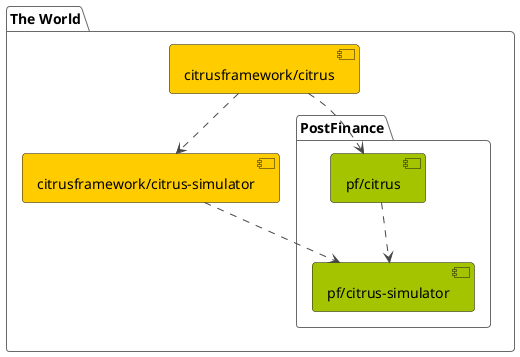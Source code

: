 @startuml

!theme vibrant

package "The World" {

    component "citrusframework/citrus" as cit #FFCC00
    component "citrusframework/citrus-simulator" as sim #FFCC00

    cit ..> sim

    package "PostFinance" {
        component "pf/citrus" as pfta #A5C400
        component "pf/citrus-simulator" as pfsim #A5C400

        cit ..> pfta
        pfta ..> pfsim
        sim ..> pfsim
    }
}

@enduml
